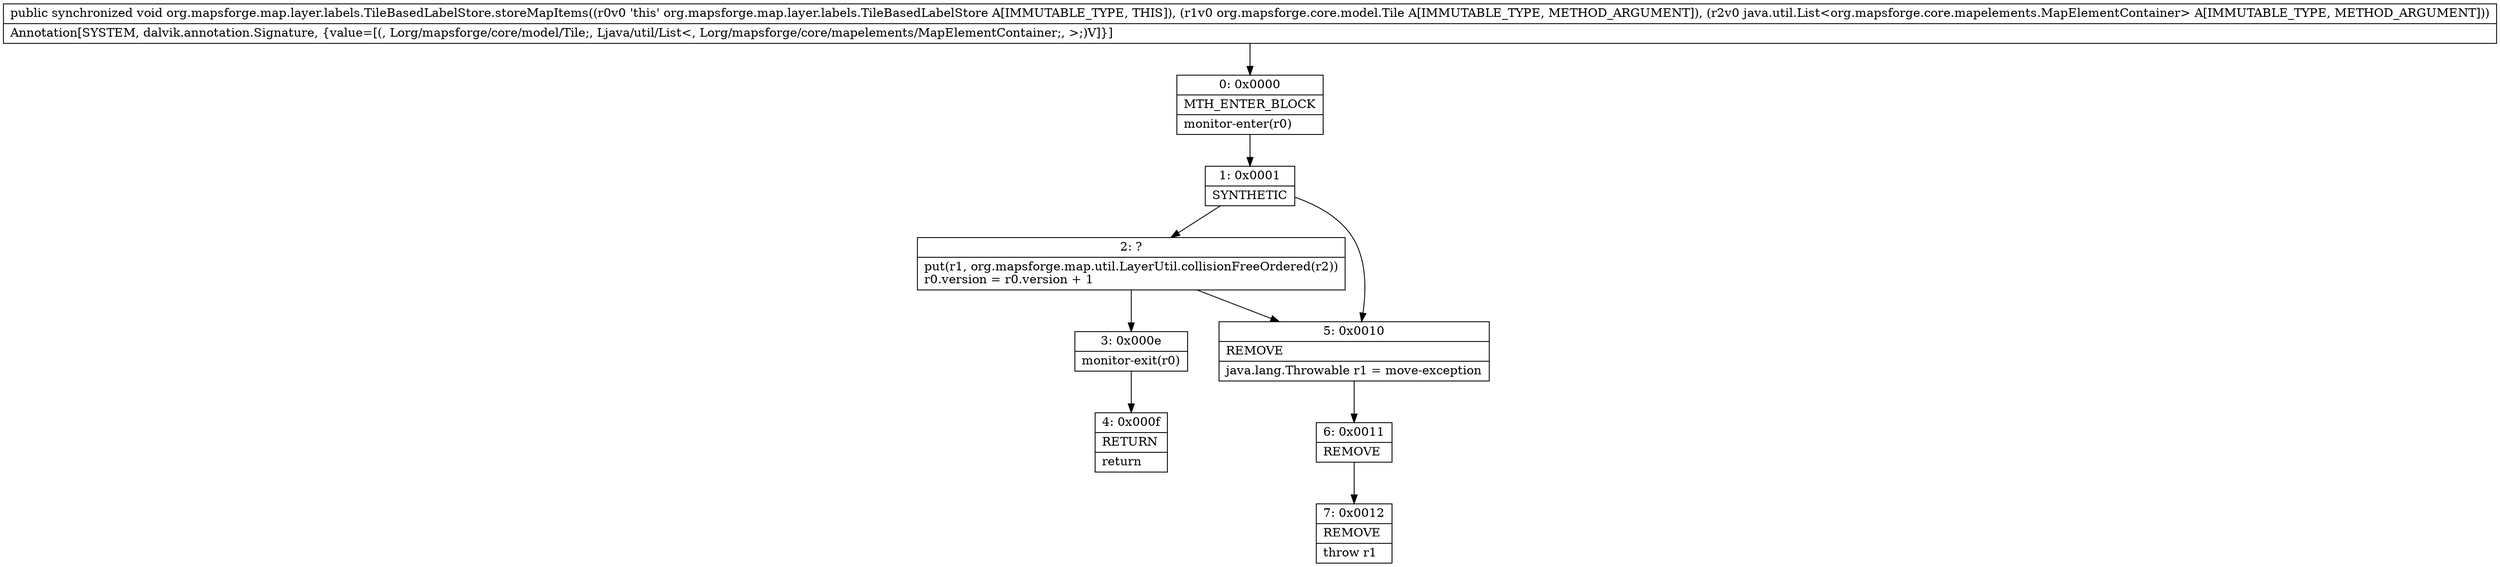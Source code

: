 digraph "CFG fororg.mapsforge.map.layer.labels.TileBasedLabelStore.storeMapItems(Lorg\/mapsforge\/core\/model\/Tile;Ljava\/util\/List;)V" {
Node_0 [shape=record,label="{0\:\ 0x0000|MTH_ENTER_BLOCK\l|monitor\-enter(r0)\l}"];
Node_1 [shape=record,label="{1\:\ 0x0001|SYNTHETIC\l}"];
Node_2 [shape=record,label="{2\:\ ?|put(r1, org.mapsforge.map.util.LayerUtil.collisionFreeOrdered(r2))\lr0.version = r0.version + 1\l}"];
Node_3 [shape=record,label="{3\:\ 0x000e|monitor\-exit(r0)\l}"];
Node_4 [shape=record,label="{4\:\ 0x000f|RETURN\l|return\l}"];
Node_5 [shape=record,label="{5\:\ 0x0010|REMOVE\l|java.lang.Throwable r1 = move\-exception\l}"];
Node_6 [shape=record,label="{6\:\ 0x0011|REMOVE\l}"];
Node_7 [shape=record,label="{7\:\ 0x0012|REMOVE\l|throw r1\l}"];
MethodNode[shape=record,label="{public synchronized void org.mapsforge.map.layer.labels.TileBasedLabelStore.storeMapItems((r0v0 'this' org.mapsforge.map.layer.labels.TileBasedLabelStore A[IMMUTABLE_TYPE, THIS]), (r1v0 org.mapsforge.core.model.Tile A[IMMUTABLE_TYPE, METHOD_ARGUMENT]), (r2v0 java.util.List\<org.mapsforge.core.mapelements.MapElementContainer\> A[IMMUTABLE_TYPE, METHOD_ARGUMENT]))  | Annotation[SYSTEM, dalvik.annotation.Signature, \{value=[(, Lorg\/mapsforge\/core\/model\/Tile;, Ljava\/util\/List\<, Lorg\/mapsforge\/core\/mapelements\/MapElementContainer;, \>;)V]\}]\l}"];
MethodNode -> Node_0;
Node_0 -> Node_1;
Node_1 -> Node_2;
Node_1 -> Node_5;
Node_2 -> Node_3;
Node_2 -> Node_5;
Node_3 -> Node_4;
Node_5 -> Node_6;
Node_6 -> Node_7;
}

